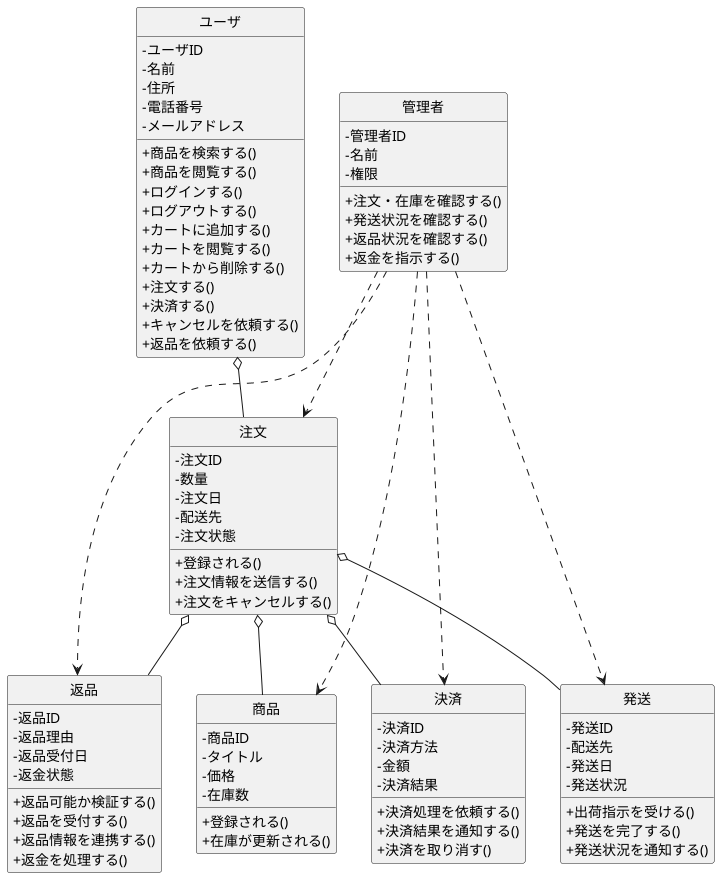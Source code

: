 @startuml ECサイトクラス図
skinparam classAttributeIconSize 0
hide circle

class ユーザ {
 -ユーザID
 -名前
 -住所
 -電話番号
 -メールアドレス

 +商品を検索する()
 +商品を閲覧する()
 +ログインする()
 +ログアウトする()
 +カートに追加する()
 +カートを閲覧する()
 +カートから削除する()
 +注文する()
 +決済する()
 +キャンセルを依頼する()
 +返品を依頼する()
}

class 商品 {
 -商品ID
 -タイトル
 -価格
 -在庫数

 +登録される()
 +在庫が更新される()
}

class 注文 {
 -注文ID
 -数量
 -注文日
 -配送先
 -注文状態

 +登録される()
 +注文情報を送信する()
 +注文をキャンセルする()
}

class 決済 {
 -決済ID
 -決済方法
 -金額
 -決済結果

 +決済処理を依頼する()
 +決済結果を通知する()
 +決済を取り消す()
}

class 発送 {
 -発送ID
 -配送先
 -発送日
 -発送状況

 +出荷指示を受ける()
 +発送を完了する()
 +発送状況を通知する()
}

class 返品 {
 -返品ID
 -返品理由
 -返品受付日
 -返金状態

 +返品可能か検証する()
 +返品を受付する()
 +返品情報を連携する()
 +返金を処理する()
}

class 管理者 {
 -管理者ID
 -名前
 -権限

 +注文・在庫を確認する()
 +発送状況を確認する()
 +返品状況を確認する()
 +返金を指示する()
}

' 関連
ユーザ o-- 注文
注文 o-- 商品
注文 o-- 決済
注文 o-- 発送
注文 o-- 返品
管理者 ..> 商品
管理者 ..> 注文
管理者 ..> 発送
管理者 ..> 返品
管理者 ..> 決済

@enduml
